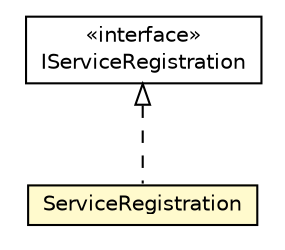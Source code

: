 #!/usr/local/bin/dot
#
# Class diagram 
# Generated by UMLGraph version R5_6-24-gf6e263 (http://www.umlgraph.org/)
#

digraph G {
	edge [fontname="Helvetica",fontsize=10,labelfontname="Helvetica",labelfontsize=10];
	node [fontname="Helvetica",fontsize=10,shape=plaintext];
	nodesep=0.25;
	ranksep=0.5;
	// org.universAAL.ucc.service.api.IServiceRegistration
	c7456037 [label=<<table title="org.universAAL.ucc.service.api.IServiceRegistration" border="0" cellborder="1" cellspacing="0" cellpadding="2" port="p" href="../api/IServiceRegistration.html">
		<tr><td><table border="0" cellspacing="0" cellpadding="1">
<tr><td align="center" balign="center"> &#171;interface&#187; </td></tr>
<tr><td align="center" balign="center"> IServiceRegistration </td></tr>
		</table></td></tr>
		</table>>, URL="../api/IServiceRegistration.html", fontname="Helvetica", fontcolor="black", fontsize=10.0];
	// org.universAAL.ucc.service.impl.ServiceRegistration
	c7456039 [label=<<table title="org.universAAL.ucc.service.impl.ServiceRegistration" border="0" cellborder="1" cellspacing="0" cellpadding="2" port="p" bgcolor="lemonChiffon" href="./ServiceRegistration.html">
		<tr><td><table border="0" cellspacing="0" cellpadding="1">
<tr><td align="center" balign="center"> ServiceRegistration </td></tr>
		</table></td></tr>
		</table>>, URL="./ServiceRegistration.html", fontname="Helvetica", fontcolor="black", fontsize=10.0];
	//org.universAAL.ucc.service.impl.ServiceRegistration implements org.universAAL.ucc.service.api.IServiceRegistration
	c7456037:p -> c7456039:p [dir=back,arrowtail=empty,style=dashed];
}

